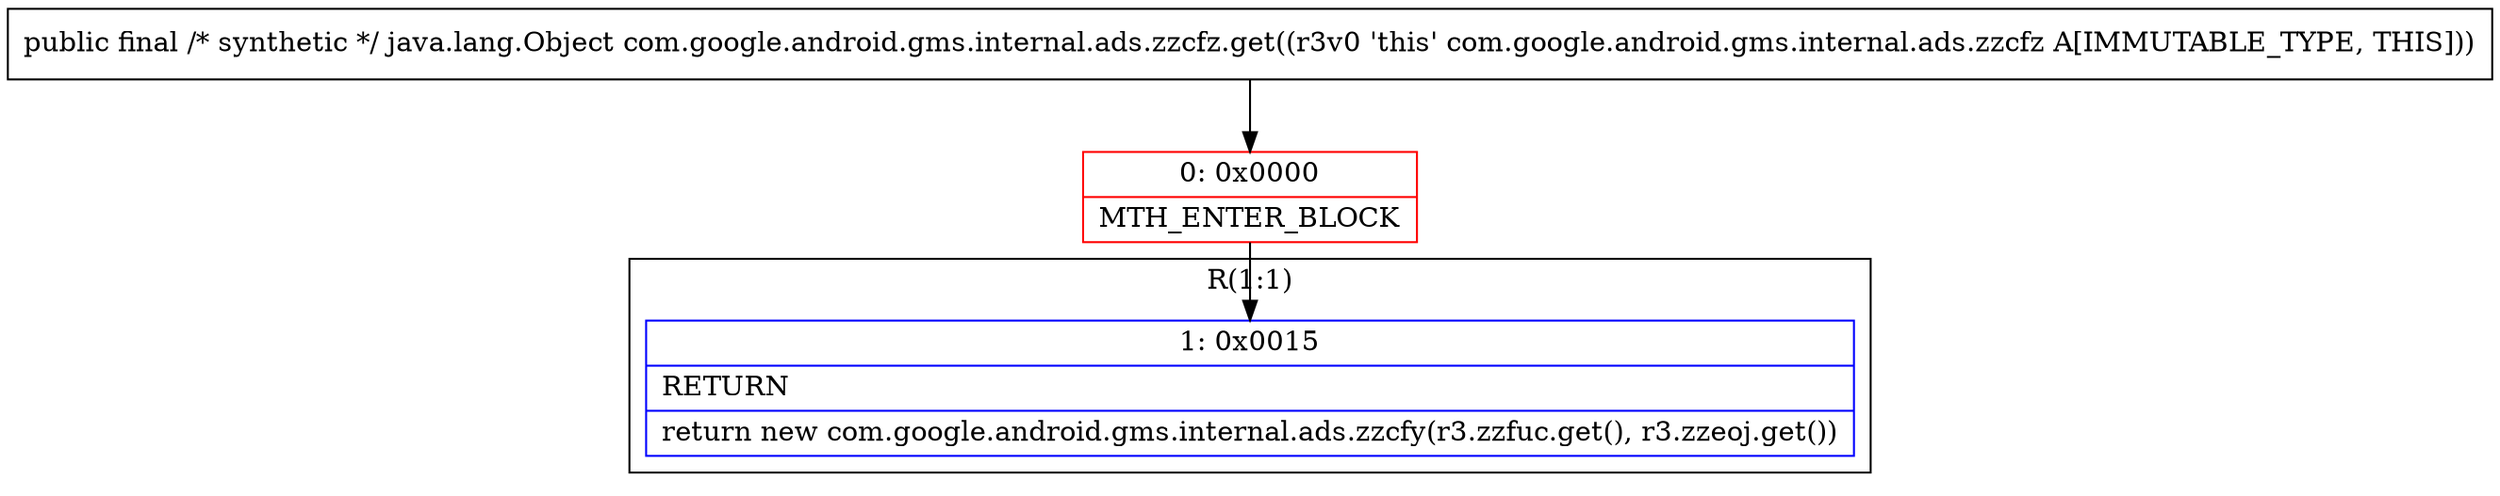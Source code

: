 digraph "CFG forcom.google.android.gms.internal.ads.zzcfz.get()Ljava\/lang\/Object;" {
subgraph cluster_Region_283157522 {
label = "R(1:1)";
node [shape=record,color=blue];
Node_1 [shape=record,label="{1\:\ 0x0015|RETURN\l|return new com.google.android.gms.internal.ads.zzcfy(r3.zzfuc.get(), r3.zzeoj.get())\l}"];
}
Node_0 [shape=record,color=red,label="{0\:\ 0x0000|MTH_ENTER_BLOCK\l}"];
MethodNode[shape=record,label="{public final \/* synthetic *\/ java.lang.Object com.google.android.gms.internal.ads.zzcfz.get((r3v0 'this' com.google.android.gms.internal.ads.zzcfz A[IMMUTABLE_TYPE, THIS])) }"];
MethodNode -> Node_0;
Node_0 -> Node_1;
}

